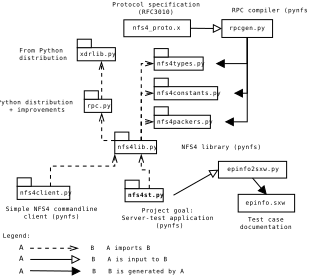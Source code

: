 <?xml version="1.0"?>
<dia:diagram xmlns:dia="http://www.lysator.liu.se/~alla/dia/">
  <dia:layer name="Background" visible="true">
    <dia:object type="UML - SmallPackage" version="0" id="O0">
      <dia:attribute name="obj_pos">
        <dia:point val="11,6.85"/>
      </dia:attribute>
      <dia:attribute name="obj_bb">
        <dia:rectangle val="10.95,5.9;16.213,8.3"/>
      </dia:attribute>
      <dia:attribute name="elem_corner">
        <dia:point val="11,6.85"/>
      </dia:attribute>
      <dia:attribute name="elem_width">
        <dia:real val="5.163"/>
      </dia:attribute>
      <dia:attribute name="elem_height">
        <dia:real val="1.4"/>
      </dia:attribute>
      <dia:attribute name="text">
        <dia:composite type="text">
          <dia:attribute name="string">
            <dia:string>#xdrlib.py#</dia:string>
          </dia:attribute>
          <dia:attribute name="font">
            <dia:font name="Courier"/>
          </dia:attribute>
          <dia:attribute name="height">
            <dia:real val="0.8"/>
          </dia:attribute>
          <dia:attribute name="pos">
            <dia:point val="11.3,7.745"/>
          </dia:attribute>
          <dia:attribute name="color">
            <dia:color val="#000000"/>
          </dia:attribute>
          <dia:attribute name="alignment">
            <dia:enum val="0"/>
          </dia:attribute>
        </dia:composite>
      </dia:attribute>
    </dia:object>
    <dia:object type="UML - SmallPackage" version="0" id="O1">
      <dia:attribute name="obj_pos">
        <dia:point val="11.75,12.35"/>
      </dia:attribute>
      <dia:attribute name="obj_bb">
        <dia:rectangle val="11.7,11.4;15.509,13.8"/>
      </dia:attribute>
      <dia:attribute name="elem_corner">
        <dia:point val="11.75,12.35"/>
      </dia:attribute>
      <dia:attribute name="elem_width">
        <dia:real val="3.709"/>
      </dia:attribute>
      <dia:attribute name="elem_height">
        <dia:real val="1.4"/>
      </dia:attribute>
      <dia:attribute name="text">
        <dia:composite type="text">
          <dia:attribute name="string">
            <dia:string>#rpc.py#</dia:string>
          </dia:attribute>
          <dia:attribute name="font">
            <dia:font name="Courier"/>
          </dia:attribute>
          <dia:attribute name="height">
            <dia:real val="0.8"/>
          </dia:attribute>
          <dia:attribute name="pos">
            <dia:point val="12.05,13.245"/>
          </dia:attribute>
          <dia:attribute name="color">
            <dia:color val="#000000"/>
          </dia:attribute>
          <dia:attribute name="alignment">
            <dia:enum val="0"/>
          </dia:attribute>
        </dia:composite>
      </dia:attribute>
    </dia:object>
    <dia:object type="UML - Dependency" version="0" id="O2">
      <dia:attribute name="obj_pos">
        <dia:point val="13.604,12.35"/>
      </dia:attribute>
      <dia:attribute name="obj_bb">
        <dia:rectangle val="13.132,8.25;14.032,12.35"/>
      </dia:attribute>
      <dia:attribute name="orth_points">
        <dia:point val="13.604,12.35"/>
        <dia:point val="13.604,9.45"/>
        <dia:point val="13.582,9.45"/>
        <dia:point val="13.582,8.25"/>
      </dia:attribute>
      <dia:attribute name="orth_orient">
        <dia:enum val="1"/>
        <dia:enum val="0"/>
        <dia:enum val="1"/>
      </dia:attribute>
      <dia:attribute name="draw_arrow">
        <dia:boolean val="true"/>
      </dia:attribute>
      <dia:attribute name="name">
        <dia:string/>
      </dia:attribute>
      <dia:attribute name="stereotype">
        <dia:string/>
      </dia:attribute>
      <dia:connections>
        <dia:connection handle="0" to="O1" connection="1"/>
        <dia:connection handle="1" to="O0" connection="6"/>
      </dia:connections>
    </dia:object>
    <dia:object type="UML - SmallPackage" version="0" id="O3">
      <dia:attribute name="obj_pos">
        <dia:point val="19.2,7.85"/>
      </dia:attribute>
      <dia:attribute name="obj_bb">
        <dia:rectangle val="19.15,6.9;25.868,9.3"/>
      </dia:attribute>
      <dia:attribute name="elem_corner">
        <dia:point val="19.2,7.85"/>
      </dia:attribute>
      <dia:attribute name="elem_width">
        <dia:real val="6.618"/>
      </dia:attribute>
      <dia:attribute name="elem_height">
        <dia:real val="1.4"/>
      </dia:attribute>
      <dia:attribute name="text">
        <dia:composite type="text">
          <dia:attribute name="string">
            <dia:string>#nfs4types.py#</dia:string>
          </dia:attribute>
          <dia:attribute name="font">
            <dia:font name="Courier"/>
          </dia:attribute>
          <dia:attribute name="height">
            <dia:real val="0.8"/>
          </dia:attribute>
          <dia:attribute name="pos">
            <dia:point val="19.5,8.745"/>
          </dia:attribute>
          <dia:attribute name="color">
            <dia:color val="#000000"/>
          </dia:attribute>
          <dia:attribute name="alignment">
            <dia:enum val="0"/>
          </dia:attribute>
        </dia:composite>
      </dia:attribute>
    </dia:object>
    <dia:object type="UML - SmallPackage" version="0" id="O4">
      <dia:attribute name="obj_pos">
        <dia:point val="15,16.75"/>
      </dia:attribute>
      <dia:attribute name="obj_bb">
        <dia:rectangle val="14.95,15.8;20.698,18.2"/>
      </dia:attribute>
      <dia:attribute name="elem_corner">
        <dia:point val="15,16.75"/>
      </dia:attribute>
      <dia:attribute name="elem_width">
        <dia:real val="5.648"/>
      </dia:attribute>
      <dia:attribute name="elem_height">
        <dia:real val="1.4"/>
      </dia:attribute>
      <dia:attribute name="text">
        <dia:composite type="text">
          <dia:attribute name="string">
            <dia:string>#nfs4lib.py#</dia:string>
          </dia:attribute>
          <dia:attribute name="font">
            <dia:font name="Courier"/>
          </dia:attribute>
          <dia:attribute name="height">
            <dia:real val="0.8"/>
          </dia:attribute>
          <dia:attribute name="pos">
            <dia:point val="15.3,17.645"/>
          </dia:attribute>
          <dia:attribute name="color">
            <dia:color val="#000000"/>
          </dia:attribute>
          <dia:attribute name="alignment">
            <dia:enum val="0"/>
          </dia:attribute>
        </dia:composite>
      </dia:attribute>
    </dia:object>
    <dia:object type="UML - Dependency" version="0" id="O5">
      <dia:attribute name="obj_pos">
        <dia:point val="15,16.75"/>
      </dia:attribute>
      <dia:attribute name="obj_bb">
        <dia:rectangle val="13.154,13.75;15.05,17.55"/>
      </dia:attribute>
      <dia:attribute name="orth_points">
        <dia:point val="15,16.75"/>
        <dia:point val="13.604,16.75"/>
        <dia:point val="13.604,13.75"/>
      </dia:attribute>
      <dia:attribute name="orth_orient">
        <dia:enum val="0"/>
        <dia:enum val="1"/>
      </dia:attribute>
      <dia:attribute name="draw_arrow">
        <dia:boolean val="true"/>
      </dia:attribute>
      <dia:attribute name="name">
        <dia:string/>
      </dia:attribute>
      <dia:attribute name="stereotype">
        <dia:string/>
      </dia:attribute>
      <dia:connections>
        <dia:connection handle="0" to="O4" connection="0"/>
        <dia:connection handle="1" to="O1" connection="6"/>
      </dia:connections>
    </dia:object>
    <dia:object type="UML - Dependency" version="0" id="O6">
      <dia:attribute name="obj_pos">
        <dia:point val="17.824,16.75"/>
      </dia:attribute>
      <dia:attribute name="obj_bb">
        <dia:rectangle val="17.774,7.75;19.65,16.75"/>
      </dia:attribute>
      <dia:attribute name="orth_points">
        <dia:point val="17.824,16.75"/>
        <dia:point val="17.824,8.55"/>
        <dia:point val="19.2,8.55"/>
      </dia:attribute>
      <dia:attribute name="orth_orient">
        <dia:enum val="1"/>
        <dia:enum val="0"/>
      </dia:attribute>
      <dia:attribute name="draw_arrow">
        <dia:boolean val="true"/>
      </dia:attribute>
      <dia:attribute name="name">
        <dia:string/>
      </dia:attribute>
      <dia:attribute name="stereotype">
        <dia:string/>
      </dia:attribute>
      <dia:connections>
        <dia:connection handle="0" to="O4" connection="1"/>
        <dia:connection handle="1" to="O3" connection="3"/>
      </dia:connections>
    </dia:object>
    <dia:object type="UML - Dependency" version="0" id="O7">
      <dia:attribute name="obj_pos">
        <dia:point val="17.824,16.75"/>
      </dia:attribute>
      <dia:attribute name="obj_bb">
        <dia:rectangle val="17.774,10.906;19.65,16.75"/>
      </dia:attribute>
      <dia:attribute name="orth_points">
        <dia:point val="17.824,16.75"/>
        <dia:point val="17.824,11.706"/>
        <dia:point val="19.2,11.706"/>
      </dia:attribute>
      <dia:attribute name="orth_orient">
        <dia:enum val="1"/>
        <dia:enum val="0"/>
      </dia:attribute>
      <dia:attribute name="draw_arrow">
        <dia:boolean val="true"/>
      </dia:attribute>
      <dia:attribute name="name">
        <dia:string/>
      </dia:attribute>
      <dia:attribute name="stereotype">
        <dia:string/>
      </dia:attribute>
      <dia:connections>
        <dia:connection handle="0" to="O4" connection="1"/>
        <dia:connection handle="1" to="O24" connection="3"/>
      </dia:connections>
    </dia:object>
    <dia:group>
      <dia:object type="Standard - Box" version="0" id="O8">
        <dia:attribute name="obj_pos">
          <dia:point val="26.417,3.864"/>
        </dia:attribute>
        <dia:attribute name="obj_bb">
          <dia:rectangle val="26.367,3.814;31.867,5.814"/>
        </dia:attribute>
        <dia:attribute name="elem_corner">
          <dia:point val="26.417,3.864"/>
        </dia:attribute>
        <dia:attribute name="elem_width">
          <dia:real val="5.4"/>
        </dia:attribute>
        <dia:attribute name="elem_height">
          <dia:real val="1.9"/>
        </dia:attribute>
        <dia:attribute name="show_background">
          <dia:boolean val="true"/>
        </dia:attribute>
      </dia:object>
      <dia:object type="Standard - Text" version="0" id="O9">
        <dia:attribute name="obj_pos">
          <dia:point val="29.117,4.964"/>
        </dia:attribute>
        <dia:attribute name="obj_bb">
          <dia:rectangle val="26.785,4.369;31.399,5.169"/>
        </dia:attribute>
        <dia:attribute name="text">
          <dia:composite type="text">
            <dia:attribute name="string">
              <dia:string>#rpcgen.py#</dia:string>
            </dia:attribute>
            <dia:attribute name="font">
              <dia:font name="Courier"/>
            </dia:attribute>
            <dia:attribute name="height">
              <dia:real val="0.8"/>
            </dia:attribute>
            <dia:attribute name="pos">
              <dia:point val="29.117,4.964"/>
            </dia:attribute>
            <dia:attribute name="color">
              <dia:color val="#000000"/>
            </dia:attribute>
            <dia:attribute name="alignment">
              <dia:enum val="1"/>
            </dia:attribute>
          </dia:composite>
        </dia:attribute>
      </dia:object>
    </dia:group>
    <dia:group>
      <dia:object type="Standard - Box" version="0" id="O10">
        <dia:attribute name="obj_pos">
          <dia:point val="15.967,3.885"/>
        </dia:attribute>
        <dia:attribute name="obj_bb">
          <dia:rectangle val="15.917,3.835;23.117,5.735"/>
        </dia:attribute>
        <dia:attribute name="elem_corner">
          <dia:point val="15.967,3.885"/>
        </dia:attribute>
        <dia:attribute name="elem_width">
          <dia:real val="7.1"/>
        </dia:attribute>
        <dia:attribute name="elem_height">
          <dia:real val="1.8"/>
        </dia:attribute>
        <dia:attribute name="show_background">
          <dia:boolean val="true"/>
        </dia:attribute>
      </dia:object>
      <dia:object type="Standard - Text" version="0" id="O11">
        <dia:attribute name="obj_pos">
          <dia:point val="19.467,4.935"/>
        </dia:attribute>
        <dia:attribute name="obj_bb">
          <dia:rectangle val="16.408,4.341;22.476,5.141"/>
        </dia:attribute>
        <dia:attribute name="text">
          <dia:composite type="text">
            <dia:attribute name="string">
              <dia:string>#nfs4_proto.x#</dia:string>
            </dia:attribute>
            <dia:attribute name="font">
              <dia:font name="Courier"/>
            </dia:attribute>
            <dia:attribute name="height">
              <dia:real val="0.8"/>
            </dia:attribute>
            <dia:attribute name="pos">
              <dia:point val="19.467,4.935"/>
            </dia:attribute>
            <dia:attribute name="color">
              <dia:color val="#000000"/>
            </dia:attribute>
            <dia:attribute name="alignment">
              <dia:enum val="1"/>
            </dia:attribute>
          </dia:composite>
        </dia:attribute>
      </dia:object>
    </dia:group>
    <dia:object type="Standard - Line" version="0" id="O12">
      <dia:attribute name="obj_pos">
        <dia:point val="23.067,4.785"/>
      </dia:attribute>
      <dia:attribute name="obj_bb">
        <dia:rectangle val="23.017,4.014;26.467,5.614"/>
      </dia:attribute>
      <dia:attribute name="conn_endpoints">
        <dia:point val="23.067,4.785"/>
        <dia:point val="26.417,4.814"/>
      </dia:attribute>
      <dia:attribute name="numcp">
        <dia:int val="1"/>
      </dia:attribute>
      <dia:attribute name="end_arrow">
        <dia:enum val="2"/>
      </dia:attribute>
      <dia:attribute name="end_arrow_length">
        <dia:real val="0.8"/>
      </dia:attribute>
      <dia:attribute name="end_arrow_width">
        <dia:real val="0.8"/>
      </dia:attribute>
      <dia:connections>
        <dia:connection handle="0" to="O10" connection="4"/>
        <dia:connection handle="1" to="O8" connection="3"/>
      </dia:connections>
    </dia:object>
    <dia:object type="UML - SmallPackage" version="0" id="O13">
      <dia:attribute name="obj_pos">
        <dia:point val="4.596,21.625"/>
      </dia:attribute>
      <dia:attribute name="obj_bb">
        <dia:rectangle val="4.546,20.675;11.748,23.075"/>
      </dia:attribute>
      <dia:attribute name="elem_corner">
        <dia:point val="4.596,21.625"/>
      </dia:attribute>
      <dia:attribute name="elem_width">
        <dia:real val="7.102"/>
      </dia:attribute>
      <dia:attribute name="elem_height">
        <dia:real val="1.4"/>
      </dia:attribute>
      <dia:attribute name="text">
        <dia:composite type="text">
          <dia:attribute name="string">
            <dia:string>#nfs4client.py#</dia:string>
          </dia:attribute>
          <dia:attribute name="font">
            <dia:font name="Courier"/>
          </dia:attribute>
          <dia:attribute name="height">
            <dia:real val="0.8"/>
          </dia:attribute>
          <dia:attribute name="pos">
            <dia:point val="4.896,22.52"/>
          </dia:attribute>
          <dia:attribute name="color">
            <dia:color val="#000000"/>
          </dia:attribute>
          <dia:attribute name="alignment">
            <dia:enum val="0"/>
          </dia:attribute>
        </dia:composite>
      </dia:attribute>
    </dia:object>
    <dia:object type="UML - SmallPackage" version="0" id="O14">
      <dia:attribute name="obj_pos">
        <dia:point val="16.096,21.875"/>
      </dia:attribute>
      <dia:attribute name="obj_bb">
        <dia:rectangle val="16.046,20.925;21.309,23.325"/>
      </dia:attribute>
      <dia:attribute name="elem_corner">
        <dia:point val="16.096,21.875"/>
      </dia:attribute>
      <dia:attribute name="elem_width">
        <dia:real val="5.163"/>
      </dia:attribute>
      <dia:attribute name="elem_height">
        <dia:real val="1.4"/>
      </dia:attribute>
      <dia:attribute name="text">
        <dia:composite type="text">
          <dia:attribute name="string">
            <dia:string>#nfs4st.py#</dia:string>
          </dia:attribute>
          <dia:attribute name="font">
            <dia:font name="Courier-Bold"/>
          </dia:attribute>
          <dia:attribute name="height">
            <dia:real val="0.8"/>
          </dia:attribute>
          <dia:attribute name="pos">
            <dia:point val="16.396,22.772"/>
          </dia:attribute>
          <dia:attribute name="color">
            <dia:color val="#000000"/>
          </dia:attribute>
          <dia:attribute name="alignment">
            <dia:enum val="0"/>
          </dia:attribute>
        </dia:composite>
      </dia:attribute>
    </dia:object>
    <dia:object type="UML - Dependency" version="0" id="O15">
      <dia:attribute name="obj_pos">
        <dia:point val="8.147,21.625"/>
      </dia:attribute>
      <dia:attribute name="obj_bb">
        <dia:rectangle val="8.097,18.15;15.45,21.625"/>
      </dia:attribute>
      <dia:attribute name="orth_points">
        <dia:point val="8.147,21.625"/>
        <dia:point val="8.147,19.475"/>
        <dia:point val="15,19.475"/>
        <dia:point val="15,18.15"/>
      </dia:attribute>
      <dia:attribute name="orth_orient">
        <dia:enum val="1"/>
        <dia:enum val="0"/>
        <dia:enum val="1"/>
      </dia:attribute>
      <dia:attribute name="draw_arrow">
        <dia:boolean val="true"/>
      </dia:attribute>
      <dia:attribute name="name">
        <dia:string/>
      </dia:attribute>
      <dia:attribute name="stereotype">
        <dia:string/>
      </dia:attribute>
      <dia:connections>
        <dia:connection handle="0" to="O13" connection="1"/>
        <dia:connection handle="1" to="O4" connection="5"/>
      </dia:connections>
    </dia:object>
    <dia:object type="UML - Dependency" version="0" id="O16">
      <dia:attribute name="obj_pos">
        <dia:point val="18.678,21.875"/>
      </dia:attribute>
      <dia:attribute name="obj_bb">
        <dia:rectangle val="17.374,18.15;18.728,21.875"/>
      </dia:attribute>
      <dia:attribute name="orth_points">
        <dia:point val="18.678,21.875"/>
        <dia:point val="18.678,19.875"/>
        <dia:point val="17.824,19.875"/>
        <dia:point val="17.824,18.15"/>
      </dia:attribute>
      <dia:attribute name="orth_orient">
        <dia:enum val="1"/>
        <dia:enum val="0"/>
        <dia:enum val="1"/>
      </dia:attribute>
      <dia:attribute name="draw_arrow">
        <dia:boolean val="true"/>
      </dia:attribute>
      <dia:attribute name="name">
        <dia:string/>
      </dia:attribute>
      <dia:attribute name="stereotype">
        <dia:string/>
      </dia:attribute>
      <dia:connections>
        <dia:connection handle="0" to="O14" connection="1"/>
        <dia:connection handle="1" to="O4" connection="6"/>
      </dia:connections>
    </dia:object>
    <dia:object type="Standard - Text" version="0" id="O17">
      <dia:attribute name="obj_pos">
        <dia:point val="7.387,7.373"/>
      </dia:attribute>
      <dia:attribute name="obj_bb">
        <dia:rectangle val="4.328,6.779;10.396,8.379"/>
      </dia:attribute>
      <dia:attribute name="text">
        <dia:composite type="text">
          <dia:attribute name="string">
            <dia:string>#From Python 
distribution#</dia:string>
          </dia:attribute>
          <dia:attribute name="font">
            <dia:font name="Courier"/>
          </dia:attribute>
          <dia:attribute name="height">
            <dia:real val="0.8"/>
          </dia:attribute>
          <dia:attribute name="pos">
            <dia:point val="7.387,7.373"/>
          </dia:attribute>
          <dia:attribute name="color">
            <dia:color val="#000000"/>
          </dia:attribute>
          <dia:attribute name="alignment">
            <dia:enum val="1"/>
          </dia:attribute>
        </dia:composite>
      </dia:attribute>
    </dia:object>
    <dia:object type="Standard - Text" version="0" id="O18">
      <dia:attribute name="obj_pos">
        <dia:point val="6.723,12.893"/>
      </dia:attribute>
      <dia:attribute name="obj_bb">
        <dia:rectangle val="1.725,12.299;11.671,13.899"/>
      </dia:attribute>
      <dia:attribute name="text">
        <dia:composite type="text">
          <dia:attribute name="string">
            <dia:string>#Python distribution 
+ improvements#</dia:string>
          </dia:attribute>
          <dia:attribute name="font">
            <dia:font name="Courier"/>
          </dia:attribute>
          <dia:attribute name="height">
            <dia:real val="0.8"/>
          </dia:attribute>
          <dia:attribute name="pos">
            <dia:point val="6.723,12.893"/>
          </dia:attribute>
          <dia:attribute name="color">
            <dia:color val="#000000"/>
          </dia:attribute>
          <dia:attribute name="alignment">
            <dia:enum val="1"/>
          </dia:attribute>
        </dia:composite>
      </dia:attribute>
    </dia:object>
    <dia:object type="Standard - Text" version="0" id="O19">
      <dia:attribute name="obj_pos">
        <dia:point val="19.406,2.473"/>
      </dia:attribute>
      <dia:attribute name="obj_bb">
        <dia:rectangle val="13.923,1.879;24.838,3.479"/>
      </dia:attribute>
      <dia:attribute name="text">
        <dia:composite type="text">
          <dia:attribute name="string">
            <dia:string>#Protocol specification
(RFC3010)#</dia:string>
          </dia:attribute>
          <dia:attribute name="font">
            <dia:font name="Courier"/>
          </dia:attribute>
          <dia:attribute name="height">
            <dia:real val="0.8"/>
          </dia:attribute>
          <dia:attribute name="pos">
            <dia:point val="19.406,2.473"/>
          </dia:attribute>
          <dia:attribute name="color">
            <dia:color val="#000000"/>
          </dia:attribute>
          <dia:attribute name="alignment">
            <dia:enum val="1"/>
          </dia:attribute>
        </dia:composite>
      </dia:attribute>
    </dia:object>
    <dia:object type="Standard - Text" version="0" id="O20">
      <dia:attribute name="obj_pos">
        <dia:point val="31.756,3.073"/>
      </dia:attribute>
      <dia:attribute name="obj_bb">
        <dia:rectangle val="26.758,2.479;36.704,3.279"/>
      </dia:attribute>
      <dia:attribute name="text">
        <dia:composite type="text">
          <dia:attribute name="string">
            <dia:string>#RPC compiler (pynfs)#</dia:string>
          </dia:attribute>
          <dia:attribute name="font">
            <dia:font name="Courier"/>
          </dia:attribute>
          <dia:attribute name="height">
            <dia:real val="0.8"/>
          </dia:attribute>
          <dia:attribute name="pos">
            <dia:point val="31.756,3.073"/>
          </dia:attribute>
          <dia:attribute name="color">
            <dia:color val="#000000"/>
          </dia:attribute>
          <dia:attribute name="alignment">
            <dia:enum val="1"/>
          </dia:attribute>
        </dia:composite>
      </dia:attribute>
    </dia:object>
    <dia:object type="Standard - Text" version="0" id="O21">
      <dia:attribute name="obj_pos">
        <dia:point val="26.366,17.649"/>
      </dia:attribute>
      <dia:attribute name="obj_bb">
        <dia:rectangle val="21.368,17.054;31.314,17.854"/>
      </dia:attribute>
      <dia:attribute name="text">
        <dia:composite type="text">
          <dia:attribute name="string">
            <dia:string>#NFS4 library (pynfs)#</dia:string>
          </dia:attribute>
          <dia:attribute name="font">
            <dia:font name="Courier"/>
          </dia:attribute>
          <dia:attribute name="height">
            <dia:real val="0.8"/>
          </dia:attribute>
          <dia:attribute name="pos">
            <dia:point val="26.366,17.649"/>
          </dia:attribute>
          <dia:attribute name="color">
            <dia:color val="#000000"/>
          </dia:attribute>
          <dia:attribute name="alignment">
            <dia:enum val="1"/>
          </dia:attribute>
        </dia:composite>
      </dia:attribute>
    </dia:object>
    <dia:object type="Standard - Text" version="0" id="O22">
      <dia:attribute name="obj_pos">
        <dia:point val="8.291,24.269"/>
      </dia:attribute>
      <dia:attribute name="obj_bb">
        <dia:rectangle val="2.566,23.674;13.966,25.274"/>
      </dia:attribute>
      <dia:attribute name="text">
        <dia:composite type="text">
          <dia:attribute name="string">
            <dia:string>#Simple NFS4 commandline
client (pynfs)#</dia:string>
          </dia:attribute>
          <dia:attribute name="font">
            <dia:font name="Courier"/>
          </dia:attribute>
          <dia:attribute name="height">
            <dia:real val="0.8"/>
          </dia:attribute>
          <dia:attribute name="pos">
            <dia:point val="8.291,24.269"/>
          </dia:attribute>
          <dia:attribute name="color">
            <dia:color val="#000000"/>
          </dia:attribute>
          <dia:attribute name="alignment">
            <dia:enum val="1"/>
          </dia:attribute>
        </dia:composite>
      </dia:attribute>
    </dia:object>
    <dia:object type="Standard - Text" version="0" id="O23">
      <dia:attribute name="obj_pos">
        <dia:point val="20.867,24.419"/>
      </dia:attribute>
      <dia:attribute name="obj_bb">
        <dia:rectangle val="14.9,23.824;26.785,26.224"/>
      </dia:attribute>
      <dia:attribute name="text">
        <dia:composite type="text">
          <dia:attribute name="string">
            <dia:string>#Project goal: 
Server-test application 
(pynfs)#</dia:string>
          </dia:attribute>
          <dia:attribute name="font">
            <dia:font name="Courier"/>
          </dia:attribute>
          <dia:attribute name="height">
            <dia:real val="0.8"/>
          </dia:attribute>
          <dia:attribute name="pos">
            <dia:point val="20.867,24.419"/>
          </dia:attribute>
          <dia:attribute name="color">
            <dia:color val="#000000"/>
          </dia:attribute>
          <dia:attribute name="alignment">
            <dia:enum val="1"/>
          </dia:attribute>
        </dia:composite>
      </dia:attribute>
    </dia:object>
    <dia:object type="UML - SmallPackage" version="0" id="O24">
      <dia:attribute name="obj_pos">
        <dia:point val="19.2,11.006"/>
      </dia:attribute>
      <dia:attribute name="obj_bb">
        <dia:rectangle val="19.15,10.056;27.807,12.456"/>
      </dia:attribute>
      <dia:attribute name="elem_corner">
        <dia:point val="19.2,11.006"/>
      </dia:attribute>
      <dia:attribute name="elem_width">
        <dia:real val="8.557"/>
      </dia:attribute>
      <dia:attribute name="elem_height">
        <dia:real val="1.4"/>
      </dia:attribute>
      <dia:attribute name="text">
        <dia:composite type="text">
          <dia:attribute name="string">
            <dia:string>#nfs4constants.py#</dia:string>
          </dia:attribute>
          <dia:attribute name="font">
            <dia:font name="Courier"/>
          </dia:attribute>
          <dia:attribute name="height">
            <dia:real val="0.8"/>
          </dia:attribute>
          <dia:attribute name="pos">
            <dia:point val="19.5,11.901"/>
          </dia:attribute>
          <dia:attribute name="color">
            <dia:color val="#000000"/>
          </dia:attribute>
          <dia:attribute name="alignment">
            <dia:enum val="0"/>
          </dia:attribute>
        </dia:composite>
      </dia:attribute>
    </dia:object>
    <dia:object type="UML - SmallPackage" version="0" id="O25">
      <dia:attribute name="obj_pos">
        <dia:point val="19.2,14.056"/>
      </dia:attribute>
      <dia:attribute name="obj_bb">
        <dia:rectangle val="19.15,13.106;26.837,15.506"/>
      </dia:attribute>
      <dia:attribute name="elem_corner">
        <dia:point val="19.2,14.056"/>
      </dia:attribute>
      <dia:attribute name="elem_width">
        <dia:real val="7.587"/>
      </dia:attribute>
      <dia:attribute name="elem_height">
        <dia:real val="1.4"/>
      </dia:attribute>
      <dia:attribute name="text">
        <dia:composite type="text">
          <dia:attribute name="string">
            <dia:string>#nfs4packers.py#</dia:string>
          </dia:attribute>
          <dia:attribute name="font">
            <dia:font name="Courier"/>
          </dia:attribute>
          <dia:attribute name="height">
            <dia:real val="0.8"/>
          </dia:attribute>
          <dia:attribute name="pos">
            <dia:point val="19.5,14.951"/>
          </dia:attribute>
          <dia:attribute name="color">
            <dia:color val="#000000"/>
          </dia:attribute>
          <dia:attribute name="alignment">
            <dia:enum val="0"/>
          </dia:attribute>
        </dia:composite>
      </dia:attribute>
    </dia:object>
    <dia:object type="UML - Dependency" version="0" id="O26">
      <dia:attribute name="obj_pos">
        <dia:point val="17.824,16.75"/>
      </dia:attribute>
      <dia:attribute name="obj_bb">
        <dia:rectangle val="17.774,13.956;19.65,16.75"/>
      </dia:attribute>
      <dia:attribute name="orth_points">
        <dia:point val="17.824,16.75"/>
        <dia:point val="17.824,14.756"/>
        <dia:point val="19.2,14.756"/>
      </dia:attribute>
      <dia:attribute name="orth_orient">
        <dia:enum val="1"/>
        <dia:enum val="0"/>
      </dia:attribute>
      <dia:attribute name="draw_arrow">
        <dia:boolean val="true"/>
      </dia:attribute>
      <dia:attribute name="name">
        <dia:string/>
      </dia:attribute>
      <dia:attribute name="stereotype">
        <dia:string/>
      </dia:attribute>
      <dia:connections>
        <dia:connection handle="0" to="O4" connection="1"/>
        <dia:connection handle="1" to="O25" connection="3"/>
      </dia:connections>
    </dia:object>
    <dia:object type="Standard - ZigZagLine" version="0" id="O27">
      <dia:attribute name="obj_pos">
        <dia:point val="29.117,5.764"/>
      </dia:attribute>
      <dia:attribute name="obj_bb">
        <dia:rectangle val="25.768,5.764;29.167,9.35"/>
      </dia:attribute>
      <dia:attribute name="orth_points">
        <dia:point val="29.117,5.764"/>
        <dia:point val="29.117,8.55"/>
        <dia:point val="25.818,8.55"/>
      </dia:attribute>
      <dia:attribute name="orth_orient">
        <dia:enum val="1"/>
        <dia:enum val="0"/>
      </dia:attribute>
      <dia:attribute name="line_width">
        <dia:real val="0.1"/>
      </dia:attribute>
      <dia:attribute name="end_arrow">
        <dia:enum val="3"/>
      </dia:attribute>
      <dia:attribute name="end_arrow_length">
        <dia:real val="0.8"/>
      </dia:attribute>
      <dia:attribute name="end_arrow_width">
        <dia:real val="0.8"/>
      </dia:attribute>
      <dia:connections>
        <dia:connection handle="0" to="O8" connection="6"/>
        <dia:connection handle="1" to="O3" connection="4"/>
      </dia:connections>
    </dia:object>
    <dia:object type="Standard - ZigZagLine" version="0" id="O28">
      <dia:attribute name="obj_pos">
        <dia:point val="29.117,5.764"/>
      </dia:attribute>
      <dia:attribute name="obj_bb">
        <dia:rectangle val="26.737,5.764;29.167,15.556"/>
      </dia:attribute>
      <dia:attribute name="orth_points">
        <dia:point val="29.117,5.764"/>
        <dia:point val="29.117,14.756"/>
        <dia:point val="26.787,14.756"/>
      </dia:attribute>
      <dia:attribute name="orth_orient">
        <dia:enum val="1"/>
        <dia:enum val="0"/>
      </dia:attribute>
      <dia:attribute name="line_width">
        <dia:real val="0.1"/>
      </dia:attribute>
      <dia:attribute name="end_arrow">
        <dia:enum val="3"/>
      </dia:attribute>
      <dia:attribute name="end_arrow_length">
        <dia:real val="0.8"/>
      </dia:attribute>
      <dia:attribute name="end_arrow_width">
        <dia:real val="0.8"/>
      </dia:attribute>
      <dia:connections>
        <dia:connection handle="0" to="O8" connection="6"/>
        <dia:connection handle="1" to="O25" connection="4"/>
      </dia:connections>
    </dia:object>
    <dia:object type="Standard - ZigZagLine" version="0" id="O29">
      <dia:attribute name="obj_pos">
        <dia:point val="29.117,5.764"/>
      </dia:attribute>
      <dia:attribute name="obj_bb">
        <dia:rectangle val="27.707,5.764;29.167,12.506"/>
      </dia:attribute>
      <dia:attribute name="orth_points">
        <dia:point val="29.117,5.764"/>
        <dia:point val="29.117,11.706"/>
        <dia:point val="27.757,11.706"/>
      </dia:attribute>
      <dia:attribute name="orth_orient">
        <dia:enum val="1"/>
        <dia:enum val="0"/>
      </dia:attribute>
      <dia:attribute name="line_width">
        <dia:real val="0.1"/>
      </dia:attribute>
      <dia:attribute name="end_arrow">
        <dia:enum val="3"/>
      </dia:attribute>
      <dia:attribute name="end_arrow_length">
        <dia:real val="0.8"/>
      </dia:attribute>
      <dia:attribute name="end_arrow_width">
        <dia:real val="0.8"/>
      </dia:attribute>
      <dia:connections>
        <dia:connection handle="0" to="O8" connection="6"/>
        <dia:connection handle="1" to="O24" connection="4"/>
      </dia:connections>
    </dia:object>
    <dia:object type="Standard - Line" version="0" id="O30">
      <dia:attribute name="obj_pos">
        <dia:point val="21.259,22.575"/>
      </dia:attribute>
      <dia:attribute name="obj_bb">
        <dia:rectangle val="21.216,19.164;26.445,22.619"/>
      </dia:attribute>
      <dia:attribute name="conn_endpoints">
        <dia:point val="21.259,22.575"/>
        <dia:point val="26.05,19.86"/>
      </dia:attribute>
      <dia:attribute name="numcp">
        <dia:int val="1"/>
      </dia:attribute>
      <dia:attribute name="end_arrow">
        <dia:enum val="2"/>
      </dia:attribute>
      <dia:attribute name="end_arrow_length">
        <dia:real val="0.8"/>
      </dia:attribute>
      <dia:attribute name="end_arrow_width">
        <dia:real val="0.8"/>
      </dia:attribute>
      <dia:connections>
        <dia:connection handle="0" to="O14" connection="4"/>
        <dia:connection handle="1" to="O31" connection="3"/>
      </dia:connections>
    </dia:object>
    <dia:group>
      <dia:object type="Standard - Box" version="0" id="O31">
        <dia:attribute name="obj_pos">
          <dia:point val="26.05,18.97"/>
        </dia:attribute>
        <dia:attribute name="obj_bb">
          <dia:rectangle val="26.0,18.92;33.365,20.8"/>
        </dia:attribute>
        <dia:attribute name="elem_corner">
          <dia:point val="26.05,18.97"/>
        </dia:attribute>
        <dia:attribute name="elem_width">
          <dia:real val="7.265"/>
        </dia:attribute>
        <dia:attribute name="elem_height">
          <dia:real val="1.78"/>
        </dia:attribute>
        <dia:attribute name="show_background">
          <dia:boolean val="true"/>
        </dia:attribute>
      </dia:object>
      <dia:object type="Standard - Text" version="0" id="O32">
        <dia:attribute name="obj_pos">
          <dia:point val="29.765,20"/>
        </dia:attribute>
        <dia:attribute name="obj_bb">
          <dia:rectangle val="26.464,19.405;33.016,20.205"/>
        </dia:attribute>
        <dia:attribute name="text">
          <dia:composite type="text">
            <dia:attribute name="string">
              <dia:string>#epinfo2sxw.py#</dia:string>
            </dia:attribute>
            <dia:attribute name="font">
              <dia:font name="Courier"/>
            </dia:attribute>
            <dia:attribute name="height">
              <dia:real val="0.8"/>
            </dia:attribute>
            <dia:attribute name="pos">
              <dia:point val="29.765,20"/>
            </dia:attribute>
            <dia:attribute name="color">
              <dia:color val="#000000"/>
            </dia:attribute>
            <dia:attribute name="alignment">
              <dia:enum val="1"/>
            </dia:attribute>
          </dia:composite>
        </dia:attribute>
      </dia:object>
    </dia:group>
    <dia:group>
      <dia:object type="Standard - Box" version="0" id="O33">
        <dia:attribute name="obj_pos">
          <dia:point val="28.152,22.486"/>
        </dia:attribute>
        <dia:attribute name="obj_bb">
          <dia:rectangle val="28.102,22.436;34.217,24.416"/>
        </dia:attribute>
        <dia:attribute name="elem_corner">
          <dia:point val="28.152,22.486"/>
        </dia:attribute>
        <dia:attribute name="elem_width">
          <dia:real val="6.015"/>
        </dia:attribute>
        <dia:attribute name="elem_height">
          <dia:real val="1.88"/>
        </dia:attribute>
        <dia:attribute name="show_background">
          <dia:boolean val="true"/>
        </dia:attribute>
      </dia:object>
      <dia:object type="Standard - Text" version="0" id="O34">
        <dia:attribute name="obj_pos">
          <dia:point val="31.052,23.586"/>
        </dia:attribute>
        <dia:attribute name="obj_bb">
          <dia:rectangle val="28.478,22.992;33.576,23.792"/>
        </dia:attribute>
        <dia:attribute name="text">
          <dia:composite type="text">
            <dia:attribute name="string">
              <dia:string>#epinfo.sxw#</dia:string>
            </dia:attribute>
            <dia:attribute name="font">
              <dia:font name="Courier"/>
            </dia:attribute>
            <dia:attribute name="height">
              <dia:real val="0.8"/>
            </dia:attribute>
            <dia:attribute name="pos">
              <dia:point val="31.052,23.586"/>
            </dia:attribute>
            <dia:attribute name="color">
              <dia:color val="#000000"/>
            </dia:attribute>
            <dia:attribute name="alignment">
              <dia:enum val="1"/>
            </dia:attribute>
          </dia:composite>
        </dia:attribute>
      </dia:object>
    </dia:group>
    <dia:object type="Standard - Line" version="0" id="O35">
      <dia:attribute name="obj_pos">
        <dia:point val="29.683,20.75"/>
      </dia:attribute>
      <dia:attribute name="obj_bb">
        <dia:rectangle val="29.645,20.712;31.769,23.005"/>
      </dia:attribute>
      <dia:attribute name="conn_endpoints">
        <dia:point val="29.683,20.75"/>
        <dia:point val="31.16,22.486"/>
      </dia:attribute>
      <dia:attribute name="numcp">
        <dia:int val="1"/>
      </dia:attribute>
      <dia:attribute name="line_width">
        <dia:real val="0.1"/>
      </dia:attribute>
      <dia:attribute name="end_arrow">
        <dia:enum val="3"/>
      </dia:attribute>
      <dia:attribute name="end_arrow_length">
        <dia:real val="0.8"/>
      </dia:attribute>
      <dia:attribute name="end_arrow_width">
        <dia:real val="0.8"/>
      </dia:attribute>
      <dia:connections>
        <dia:connection handle="0" to="O31" connection="6"/>
        <dia:connection handle="1" to="O33" connection="1"/>
      </dia:connections>
    </dia:object>
    <dia:object type="Standard - Text" version="0" id="O36">
      <dia:attribute name="obj_pos">
        <dia:point val="31.117,25.366"/>
      </dia:attribute>
      <dia:attribute name="obj_bb">
        <dia:rectangle val="27.816,24.772;34.368,26.372"/>
      </dia:attribute>
      <dia:attribute name="text">
        <dia:composite type="text">
          <dia:attribute name="string">
            <dia:string>#Test case
documentation#</dia:string>
          </dia:attribute>
          <dia:attribute name="font">
            <dia:font name="Courier"/>
          </dia:attribute>
          <dia:attribute name="height">
            <dia:real val="0.8"/>
          </dia:attribute>
          <dia:attribute name="pos">
            <dia:point val="31.117,25.366"/>
          </dia:attribute>
          <dia:attribute name="color">
            <dia:color val="#000000"/>
          </dia:attribute>
          <dia:attribute name="alignment">
            <dia:enum val="1"/>
          </dia:attribute>
        </dia:composite>
      </dia:attribute>
    </dia:object>
    <dia:object type="Standard - Text" version="0" id="O37">
      <dia:attribute name="obj_pos">
        <dia:point val="4.55,27.11"/>
      </dia:attribute>
      <dia:attribute name="obj_bb">
        <dia:rectangle val="2.753,26.515;6.347,27.315"/>
      </dia:attribute>
      <dia:attribute name="text">
        <dia:composite type="text">
          <dia:attribute name="string">
            <dia:string>#Legend:#</dia:string>
          </dia:attribute>
          <dia:attribute name="font">
            <dia:font name="Courier"/>
          </dia:attribute>
          <dia:attribute name="height">
            <dia:real val="0.8"/>
          </dia:attribute>
          <dia:attribute name="pos">
            <dia:point val="4.55,27.11"/>
          </dia:attribute>
          <dia:attribute name="color">
            <dia:color val="#000000"/>
          </dia:attribute>
          <dia:attribute name="alignment">
            <dia:enum val="1"/>
          </dia:attribute>
        </dia:composite>
      </dia:attribute>
    </dia:object>
    <dia:group>
      <dia:object type="UML - Dependency" version="0" id="O38">
        <dia:attribute name="obj_pos">
          <dia:point val="5.977,28.23"/>
        </dia:attribute>
        <dia:attribute name="obj_bb">
          <dia:rectangle val="5.927,27.43;8.577,29.029"/>
        </dia:attribute>
        <dia:attribute name="orth_points">
          <dia:point val="5.977,28.23"/>
          <dia:point val="11.177,28.23"/>
          <dia:point val="11.177,28.23"/>
        </dia:attribute>
        <dia:attribute name="orth_orient">
          <dia:enum val="0"/>
          <dia:enum val="1"/>
        </dia:attribute>
        <dia:attribute name="draw_arrow">
          <dia:boolean val="true"/>
        </dia:attribute>
        <dia:attribute name="name">
          <dia:string/>
        </dia:attribute>
        <dia:attribute name="stereotype">
          <dia:string/>
        </dia:attribute>
      </dia:object>
      <dia:object type="Standard - Text" version="0" id="O39">
        <dia:attribute name="obj_pos">
          <dia:point val="5.068,28.387"/>
        </dia:attribute>
        <dia:attribute name="obj_bb">
          <dia:rectangle val="4.615,27.643;5.471,28.643"/>
        </dia:attribute>
        <dia:attribute name="text">
          <dia:composite type="text">
            <dia:attribute name="string">
              <dia:string>#A#</dia:string>
            </dia:attribute>
            <dia:attribute name="font">
              <dia:font name="Courier"/>
            </dia:attribute>
            <dia:attribute name="height">
              <dia:real val="1"/>
            </dia:attribute>
            <dia:attribute name="pos">
              <dia:point val="5.068,28.387"/>
            </dia:attribute>
            <dia:attribute name="color">
              <dia:color val="#000000"/>
            </dia:attribute>
            <dia:attribute name="alignment">
              <dia:enum val="1"/>
            </dia:attribute>
          </dia:composite>
        </dia:attribute>
      </dia:object>
      <dia:object type="Standard - Text" version="0" id="O40">
        <dia:attribute name="obj_pos">
          <dia:point val="15.609,28.424"/>
        </dia:attribute>
        <dia:attribute name="obj_bb">
          <dia:rectangle val="11.823,27.829;19.345,28.629"/>
        </dia:attribute>
        <dia:attribute name="text">
          <dia:composite type="text">
            <dia:attribute name="string">
              <dia:string>#B   A imports B#</dia:string>
            </dia:attribute>
            <dia:attribute name="font">
              <dia:font name="Courier"/>
            </dia:attribute>
            <dia:attribute name="height">
              <dia:real val="0.8"/>
            </dia:attribute>
            <dia:attribute name="pos">
              <dia:point val="15.609,28.424"/>
            </dia:attribute>
            <dia:attribute name="color">
              <dia:color val="#000000"/>
            </dia:attribute>
            <dia:attribute name="alignment">
              <dia:enum val="1"/>
            </dia:attribute>
          </dia:composite>
        </dia:attribute>
      </dia:object>
      <dia:object type="UML - Generalization" version="0" id="O41">
        <dia:attribute name="obj_pos">
          <dia:point val="11.343,29.424"/>
        </dia:attribute>
        <dia:attribute name="obj_bb">
          <dia:rectangle val="5.943,28.624;11.343,30.224"/>
        </dia:attribute>
        <dia:attribute name="orth_points">
          <dia:point val="11.343,29.424"/>
          <dia:point val="11.343,29.424"/>
          <dia:point val="5.993,29.424"/>
        </dia:attribute>
        <dia:attribute name="orth_orient">
          <dia:enum val="1"/>
          <dia:enum val="0"/>
        </dia:attribute>
        <dia:attribute name="name">
          <dia:string/>
        </dia:attribute>
        <dia:attribute name="stereotype">
          <dia:string/>
        </dia:attribute>
      </dia:object>
      <dia:object type="Standard - Text" version="0" id="O42">
        <dia:attribute name="obj_pos">
          <dia:point val="5.068,29.574"/>
        </dia:attribute>
        <dia:attribute name="obj_bb">
          <dia:rectangle val="4.615,28.83;5.471,29.83"/>
        </dia:attribute>
        <dia:attribute name="text">
          <dia:composite type="text">
            <dia:attribute name="string">
              <dia:string>#A#</dia:string>
            </dia:attribute>
            <dia:attribute name="font">
              <dia:font name="Courier"/>
            </dia:attribute>
            <dia:attribute name="height">
              <dia:real val="1"/>
            </dia:attribute>
            <dia:attribute name="pos">
              <dia:point val="5.068,29.574"/>
            </dia:attribute>
            <dia:attribute name="color">
              <dia:color val="#000000"/>
            </dia:attribute>
            <dia:attribute name="alignment">
              <dia:enum val="1"/>
            </dia:attribute>
          </dia:composite>
        </dia:attribute>
      </dia:object>
      <dia:object type="Standard - Text" version="0" id="O43">
        <dia:attribute name="obj_pos">
          <dia:point val="16.579,29.604"/>
        </dia:attribute>
        <dia:attribute name="obj_bb">
          <dia:rectangle val="11.823,29.009;21.284,29.809"/>
        </dia:attribute>
        <dia:attribute name="text">
          <dia:composite type="text">
            <dia:attribute name="string">
              <dia:string>#B   A is input to B#</dia:string>
            </dia:attribute>
            <dia:attribute name="font">
              <dia:font name="Courier"/>
            </dia:attribute>
            <dia:attribute name="height">
              <dia:real val="0.8"/>
            </dia:attribute>
            <dia:attribute name="pos">
              <dia:point val="16.579,29.604"/>
            </dia:attribute>
            <dia:attribute name="color">
              <dia:color val="#000000"/>
            </dia:attribute>
            <dia:attribute name="alignment">
              <dia:enum val="1"/>
            </dia:attribute>
          </dia:composite>
        </dia:attribute>
      </dia:object>
      <dia:object type="Standard - Line" version="0" id="O44">
        <dia:attribute name="obj_pos">
          <dia:point val="5.968,30.624"/>
        </dia:attribute>
        <dia:attribute name="obj_bb">
          <dia:rectangle val="5.918,29.874;11.368,31.474"/>
        </dia:attribute>
        <dia:attribute name="conn_endpoints">
          <dia:point val="5.968,30.624"/>
          <dia:point val="11.318,30.674"/>
        </dia:attribute>
        <dia:attribute name="numcp">
          <dia:int val="1"/>
        </dia:attribute>
        <dia:attribute name="line_width">
          <dia:real val="0.1"/>
        </dia:attribute>
        <dia:attribute name="end_arrow">
          <dia:enum val="3"/>
        </dia:attribute>
        <dia:attribute name="end_arrow_length">
          <dia:real val="0.8"/>
        </dia:attribute>
        <dia:attribute name="end_arrow_width">
          <dia:real val="0.8"/>
        </dia:attribute>
      </dia:object>
      <dia:object type="Standard - Text" version="0" id="O45">
        <dia:attribute name="obj_pos">
          <dia:point val="5.068,30.917"/>
        </dia:attribute>
        <dia:attribute name="obj_bb">
          <dia:rectangle val="4.615,30.174;5.471,31.174"/>
        </dia:attribute>
        <dia:attribute name="text">
          <dia:composite type="text">
            <dia:attribute name="string">
              <dia:string>#A#</dia:string>
            </dia:attribute>
            <dia:attribute name="font">
              <dia:font name="Courier"/>
            </dia:attribute>
            <dia:attribute name="height">
              <dia:real val="1"/>
            </dia:attribute>
            <dia:attribute name="pos">
              <dia:point val="5.068,30.917"/>
            </dia:attribute>
            <dia:attribute name="color">
              <dia:color val="#000000"/>
            </dia:attribute>
            <dia:attribute name="alignment">
              <dia:enum val="1"/>
            </dia:attribute>
          </dia:composite>
        </dia:attribute>
      </dia:object>
      <dia:object type="Standard - Text" version="0" id="O46">
        <dia:attribute name="obj_pos">
          <dia:point val="17.498,30.897"/>
        </dia:attribute>
        <dia:attribute name="obj_bb">
          <dia:rectangle val="11.773,30.303;23.174,31.103"/>
        </dia:attribute>
        <dia:attribute name="text">
          <dia:composite type="text">
            <dia:attribute name="string">
              <dia:string>#B   B is generated by A#</dia:string>
            </dia:attribute>
            <dia:attribute name="font">
              <dia:font name="Courier"/>
            </dia:attribute>
            <dia:attribute name="height">
              <dia:real val="0.8"/>
            </dia:attribute>
            <dia:attribute name="pos">
              <dia:point val="17.498,30.897"/>
            </dia:attribute>
            <dia:attribute name="color">
              <dia:color val="#000000"/>
            </dia:attribute>
            <dia:attribute name="alignment">
              <dia:enum val="1"/>
            </dia:attribute>
          </dia:composite>
        </dia:attribute>
      </dia:object>
    </dia:group>
  </dia:layer>
</dia:diagram>
